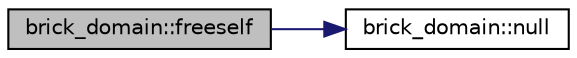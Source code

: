 digraph "brick_domain::freeself"
{
  edge [fontname="Helvetica",fontsize="10",labelfontname="Helvetica",labelfontsize="10"];
  node [fontname="Helvetica",fontsize="10",shape=record];
  rankdir="LR";
  Node7 [label="brick_domain::freeself",height=0.2,width=0.4,color="black", fillcolor="grey75", style="filled", fontcolor="black"];
  Node7 -> Node8 [color="midnightblue",fontsize="10",style="solid",fontname="Helvetica"];
  Node8 [label="brick_domain::null",height=0.2,width=0.4,color="black", fillcolor="white", style="filled",URL="$da/daf/classbrick__domain.html#a77eece31b4943fe375c33a5891e73b7d"];
}
